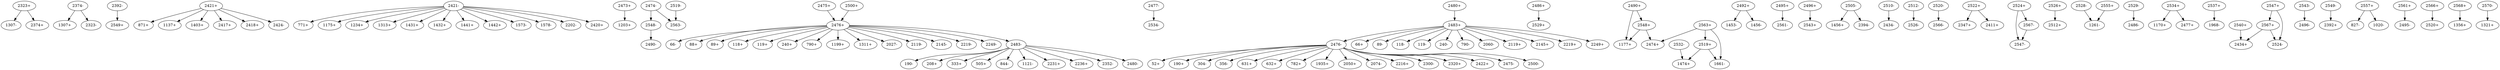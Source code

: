 digraph dist {
graph [k=96 s=1000 n=10]
"2323+" -> "1307-" [d=-196 e=32.1 n=26]
"2323+" -> "2374+" [d=-212 e=34.9 n=22]
"2374-" -> "1307+" [d=-204 e=29.9 n=30]
"2374-" -> "2323-" [d=-212 e=34.9 n=22]
"2392-" -> "2549+" [d=-253 e=26.2 n=39]
"2421+" -> "871+" [d=-170 e=22.1 n=55]
"2421+" -> "1137+" [d=-171 e=26.2 n=39]
"2421+" -> "1403+" [d=-189 e=34.9 n=22]
"2421+" -> "2417+" [d=-192 e=34.9 n=22]
"2421+" -> "2418+" [d=-178 e=26.2 n=39]
"2421+" -> "2424-" [d=-191 e=18.3 n=80]
"2421-" -> "771+" [d=-228 e=37.6 n=19]
"2421-" -> "1175+" [d=-165 e=17.6 n=87]
"2421-" -> "1234+" [d=-177 e=23.9 n=47]
"2421-" -> "1313+" [d=-240 e=32.1 n=26]
"2421-" -> "1431+" [d=-67 e=29.0 n=32]
"2421-" -> "1432+" [d=-100 e=43.8 n=14]
"2421-" -> "1441+" [d=-84 e=36.6 n=20]
"2421-" -> "1442+" [d=-85 e=51.8 n=10]
"2421-" -> "1573-" [d=-119 e=34.9 n=22]
"2421-" -> "1578-" [d=-94 e=29.0 n=32]
"2421-" -> "2202-" [d=-96 e=29.9 n=30]
"2421-" -> "2420+" [d=-69 e=35.8 n=21]
"2473+" -> "1203+" [d=-170 e=32.8 n=25]
"2474-" -> "2548-" [d=-165072 e=43.8 n=14]
"2474-" -> "2563-" [d=-164936 e=42.3 n=15]
"2475+" -> "2476+" [d=-4298 e=21.5 n=58]
"2477-" -> "2534-" [d=-253 e=51.8 n=10]
"2476+" -> "66-" [d=-14 e=18.3 n=80]
"2476+" -> "88+" [d=-69 e=11.1 n=217]
"2476+" -> "89+" [d=-106 e=9.5 n=296]
"2480+" -> "2483+" [d=-4758 e=42.3 n=15]
"2476+" -> "118+" [d=-59 e=8.2 n=395]
"2476+" -> "119+" [d=-62 e=25.0 n=43]
"2476+" -> "240+" [d=-57 e=9.6 n=290]
"2476+" -> "790+" [d=-16 e=20.5 n=64]
"2476+" -> "1199+" [d=-57 e=47.3 n=12]
"2476+" -> "1311+" [d=-78 e=35.8 n=21]
"2476+" -> "2027-" [d=-180 e=51.8 n=10]
"2476+" -> "2119-" [d=-60 e=29.4 n=31]
"2476+" -> "2145-" [d=-67 e=23.4 n=49]
"2476+" -> "2219-" [d=-25 e=12.1 n=183]
"2476+" -> "2249-" [d=-109 e=6.6 n=625]
"2476+" -> "2483-" [d=-6 e=25.0 n=43]
"2476-" -> "52+" [d=-4161 e=31.0 n=28]
"2476-" -> "190+" [d=-4254 e=31.0 n=28]
"2476-" -> "304-" [d=-4170 e=10.0 n=267]
"2476-" -> "356-" [d=-4126 e=51.8 n=10]
"2476-" -> "631+" [d=-4112 e=35.8 n=21]
"2476-" -> "632+" [d=-4127 e=10.9 n=227]
"2476-" -> "782+" [d=-4237 e=49.4 n=11]
"2476-" -> "1935+" [d=-4119 e=45.4 n=13]
"2476-" -> "2050+" [d=-4233 e=17.3 n=90]
"2476-" -> "2074-" [d=-4198 e=51.8 n=10]
"2476-" -> "2216+" [d=-4148 e=7.6 n=461]
"2476-" -> "2300-" [d=-4166 e=27.7 n=35]
"2476-" -> "2320+" [d=-4144 e=9.5 n=298]
"2476-" -> "2422+" [d=-4198 e=10.3 n=252]
"2476-" -> "2475-" [d=-4298 e=21.5 n=58]
"2476-" -> "2500-" [d=-4305 e=47.3 n=12]
"2483+" -> "66+" [d=4 e=35.8 n=21]
"2483+" -> "89-" [d=9 e=30.4 n=29]
"2483+" -> "118-" [d=-5 e=12.1 n=182]
"2483+" -> "119-" [d=29 e=34.9 n=22]
"2483+" -> "240-" [d=26 e=24.7 n=44]
"2483+" -> "790-" [d=13 e=13.6 n=146]
"2483+" -> "2060-" [d=-55 e=43.8 n=14]
"2483+" -> "2119+" [d=-3 e=47.3 n=12]
"2483+" -> "2145+" [d=46 e=37.6 n=19]
"2483+" -> "2219+" [d=11 e=13.7 n=143]
"2483+" -> "2249+" [d=3 e=14.7 n=125]
"2483+" -> "2476-" [d=-6 e=25.0 n=43]
"2483-" -> "190-" [d=-4677 e=51.8 n=10]
"2483-" -> "208+" [d=-4614 e=10.5 n=242]
"2483-" -> "333+" [d=-4636 e=25.0 n=43]
"2483-" -> "505+" [d=-4640 e=16.1 n=103]
"2483-" -> "844-" [d=-4637 e=13.8 n=141]
"2483-" -> "1121-" [d=-4617 e=12.6 n=168]
"2483-" -> "2231+" [d=-4650 e=10.9 n=225]
"2483-" -> "2236+" [d=-4650 e=34.2 n=23]
"2483-" -> "2352-" [d=-4610 e=14.9 n=121]
"2483-" -> "2480-" [d=-4758 e=42.3 n=15]
"2486+" -> "2529+" [d=-246 e=25.3 n=42]
"2490+" -> "1177+" [d=-91 e=38.6 n=18]
"2490+" -> "2548+" [d=-87288 e=42.3 n=15]
"2492+" -> "1453-" [d=-86 e=39.7 n=17]
"2492+" -> "1456-" [d=-183 e=42.3 n=15]
"2495+" -> "2561-" [d=-281 e=28.5 n=33]
"2496+" -> "2543+" [d=-249 e=43.8 n=14]
"2500+" -> "2476+" [d=-4305 e=47.3 n=12]
"2505-" -> "1456+" [d=1 e=43.8 n=14]
"2505-" -> "2394-" [d=-108 e=32.1 n=26]
"2510-" -> "2434-" [d=-212 e=43.8 n=14]
"2512-" -> "2526-" [d=-137 e=34.9 n=22]
"2519+" -> "1474+" [d=-726 e=37.6 n=19]
"2519+" -> "1661-" [d=-720 e=47.3 n=12]
"2519-" -> "2563-" [d=-41331 e=47.3 n=12]
"2520-" -> "2566-" [d=-245 e=22.1 n=55]
"2522+" -> "2347+" [d=-109 e=49.4 n=11]
"2522+" -> "2411+" [d=-177 e=47.3 n=12]
"2524+" -> "2547-" [d=-213 e=37.6 n=19]
"2524+" -> "2567-" [d=-472 e=42.3 n=15]
"2526+" -> "2512+" [d=-137 e=34.9 n=22]
"2528-" -> "1261-" [d=-145 e=43.8 n=14]
"2529-" -> "2486-" [d=-246 e=25.3 n=42]
"2532-" -> "1474+" [d=-134 e=39.7 n=17]
"2534+" -> "1170+" [d=-137 e=49.4 n=11]
"2534+" -> "2477+" [d=-253 e=51.8 n=10]
"2537+" -> "1968-" [d=-138428 e=32.8 n=25]
"2540+" -> "2434+" [d=-178 e=33.4 n=24]
"2543-" -> "2496-" [d=-249 e=43.8 n=14]
"2547+" -> "2524-" [d=-213 e=37.6 n=19]
"2547+" -> "2567+" [d=-142036 e=49.4 n=11]
"2548+" -> "1177+" [d=-122 e=49.4 n=11]
"2548+" -> "2474+" [d=-165072 e=43.8 n=14]
"2548-" -> "2490-" [d=-87288 e=42.3 n=15]
"2549-" -> "2392+" [d=-253 e=26.2 n=39]
"2555+" -> "1261-" [d=-332 e=49.4 n=11]
"2557+" -> "827-" [d=-145 e=51.8 n=10]
"2557+" -> "1020-" [d=-171 e=47.3 n=12]
"2561+" -> "2495-" [d=-281 e=28.5 n=33]
"2563+" -> "1661-" [d=-169 e=47.3 n=12]
"2563+" -> "2474+" [d=-164936 e=42.3 n=15]
"2563+" -> "2519+" [d=-41331 e=47.3 n=12]
"2566+" -> "2520+" [d=-245 e=22.1 n=55]
"2567+" -> "2434+" [d=-256 e=47.3 n=12]
"2567+" -> "2524-" [d=-472 e=42.3 n=15]
"2567-" -> "2547-" [d=-142036 e=49.4 n=11]
"2568+" -> "1356+" [d=-373 e=45.4 n=13]
"2570-" -> "1321+" [d=-164 e=47.3 n=12]
}
